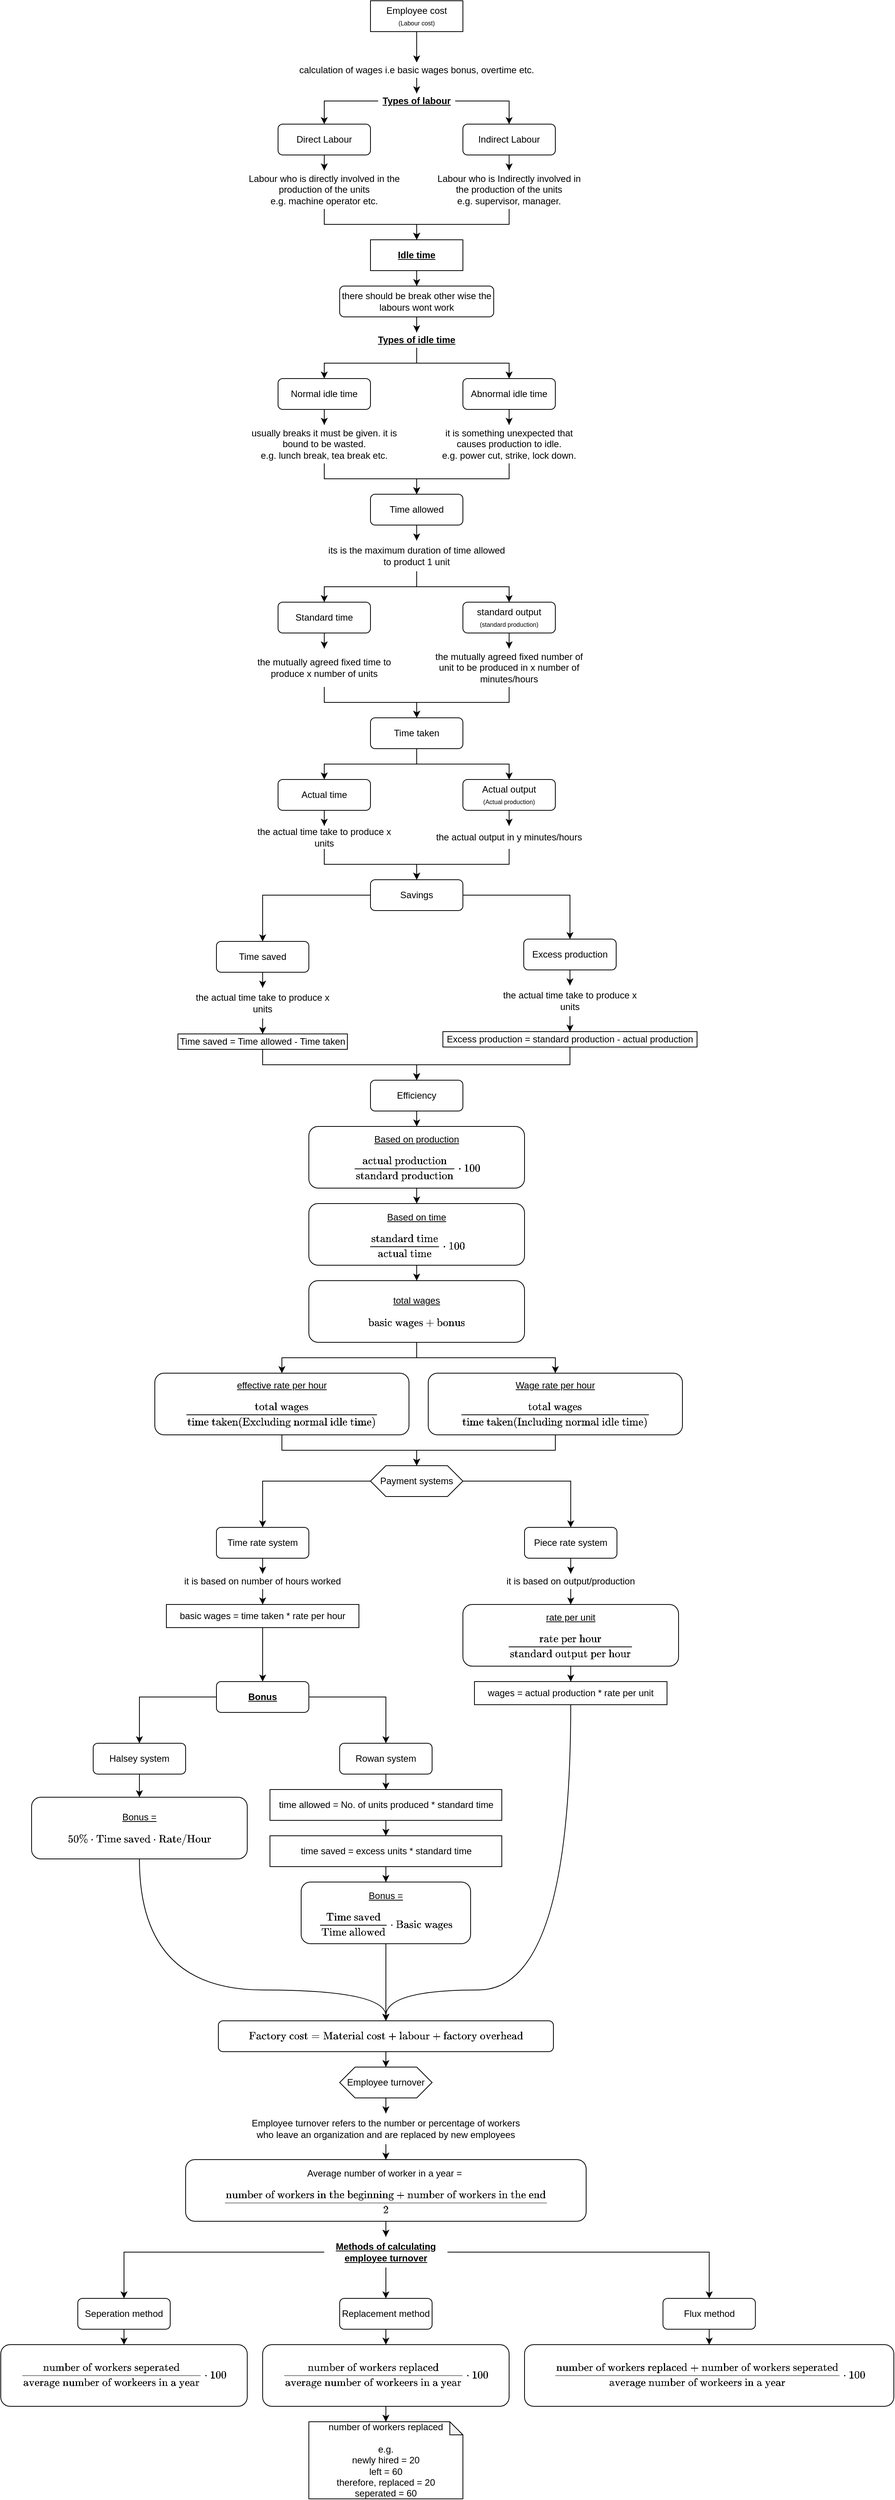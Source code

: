 <mxfile version="15.0.6" type="github">
  <diagram id="CyPvhByOn69fHsdpHqbr" name="Page-1">
    <mxGraphModel dx="1958" dy="627" grid="1" gridSize="10" guides="1" tooltips="1" connect="1" arrows="1" fold="1" page="1" pageScale="1" pageWidth="850" pageHeight="1100" math="1" shadow="0">
      <root>
        <mxCell id="0" />
        <mxCell id="1" parent="0" />
        <mxCell id="h90uzLbG_IrZYUISlAX0-3" style="edgeStyle=orthogonalEdgeStyle;rounded=0;orthogonalLoop=1;jettySize=auto;html=1;" parent="1" source="h90uzLbG_IrZYUISlAX0-1" target="h90uzLbG_IrZYUISlAX0-2" edge="1">
          <mxGeometry relative="1" as="geometry" />
        </mxCell>
        <mxCell id="h90uzLbG_IrZYUISlAX0-1" value="&lt;div&gt;Employee cost&lt;/div&gt;&lt;font style=&quot;font-size: 8px&quot;&gt;(Labour cost)&lt;/font&gt;" style="rounded=0;whiteSpace=wrap;html=1;" parent="1" vertex="1">
          <mxGeometry x="360" width="120" height="40" as="geometry" />
        </mxCell>
        <mxCell id="h90uzLbG_IrZYUISlAX0-8" style="edgeStyle=orthogonalEdgeStyle;rounded=0;orthogonalLoop=1;jettySize=auto;html=1;" parent="1" source="h90uzLbG_IrZYUISlAX0-2" target="h90uzLbG_IrZYUISlAX0-5" edge="1">
          <mxGeometry relative="1" as="geometry" />
        </mxCell>
        <mxCell id="h90uzLbG_IrZYUISlAX0-2" value="calculation of wages i.e basic wages bonus, overtime etc." style="text;html=1;strokeColor=none;fillColor=none;align=center;verticalAlign=middle;whiteSpace=wrap;rounded=0;" parent="1" vertex="1">
          <mxGeometry x="240" y="80" width="360" height="20" as="geometry" />
        </mxCell>
        <mxCell id="h90uzLbG_IrZYUISlAX0-11" style="edgeStyle=orthogonalEdgeStyle;rounded=0;orthogonalLoop=1;jettySize=auto;html=1;" parent="1" source="h90uzLbG_IrZYUISlAX0-5" target="h90uzLbG_IrZYUISlAX0-9" edge="1">
          <mxGeometry relative="1" as="geometry" />
        </mxCell>
        <mxCell id="h90uzLbG_IrZYUISlAX0-12" style="edgeStyle=orthogonalEdgeStyle;rounded=0;orthogonalLoop=1;jettySize=auto;html=1;" parent="1" source="h90uzLbG_IrZYUISlAX0-5" target="h90uzLbG_IrZYUISlAX0-10" edge="1">
          <mxGeometry relative="1" as="geometry" />
        </mxCell>
        <mxCell id="h90uzLbG_IrZYUISlAX0-5" value="&lt;u&gt;&lt;b&gt;Types of labour&lt;/b&gt;&lt;/u&gt;" style="text;html=1;strokeColor=none;fillColor=none;align=center;verticalAlign=middle;whiteSpace=wrap;rounded=0;" parent="1" vertex="1">
          <mxGeometry x="370" y="120" width="100" height="20" as="geometry" />
        </mxCell>
        <mxCell id="h90uzLbG_IrZYUISlAX0-15" style="edgeStyle=orthogonalEdgeStyle;rounded=0;orthogonalLoop=1;jettySize=auto;html=1;" parent="1" source="h90uzLbG_IrZYUISlAX0-9" target="h90uzLbG_IrZYUISlAX0-13" edge="1">
          <mxGeometry relative="1" as="geometry">
            <mxPoint x="300" y="220" as="targetPoint" />
          </mxGeometry>
        </mxCell>
        <mxCell id="h90uzLbG_IrZYUISlAX0-9" value="Direct Labour" style="rounded=1;whiteSpace=wrap;html=1;" parent="1" vertex="1">
          <mxGeometry x="240" y="160" width="120" height="40" as="geometry" />
        </mxCell>
        <mxCell id="h90uzLbG_IrZYUISlAX0-16" style="edgeStyle=orthogonalEdgeStyle;rounded=0;orthogonalLoop=1;jettySize=auto;html=1;" parent="1" source="h90uzLbG_IrZYUISlAX0-10" target="h90uzLbG_IrZYUISlAX0-14" edge="1">
          <mxGeometry relative="1" as="geometry" />
        </mxCell>
        <mxCell id="h90uzLbG_IrZYUISlAX0-10" value="Indirect Labour" style="rounded=1;whiteSpace=wrap;html=1;" parent="1" vertex="1">
          <mxGeometry x="480" y="160" width="120" height="40" as="geometry" />
        </mxCell>
        <mxCell id="h90uzLbG_IrZYUISlAX0-65" style="edgeStyle=orthogonalEdgeStyle;rounded=0;orthogonalLoop=1;jettySize=auto;html=1;" parent="1" source="h90uzLbG_IrZYUISlAX0-13" target="h90uzLbG_IrZYUISlAX0-17" edge="1">
          <mxGeometry relative="1" as="geometry" />
        </mxCell>
        <mxCell id="h90uzLbG_IrZYUISlAX0-13" value="&lt;div&gt;Labour who is directly involved in the production of the units&lt;/div&gt;e.g. machine operator etc." style="text;html=1;strokeColor=none;fillColor=none;align=center;verticalAlign=middle;whiteSpace=wrap;rounded=0;" parent="1" vertex="1">
          <mxGeometry x="200" y="220" width="200" height="50" as="geometry" />
        </mxCell>
        <mxCell id="h90uzLbG_IrZYUISlAX0-64" style="edgeStyle=orthogonalEdgeStyle;rounded=0;orthogonalLoop=1;jettySize=auto;html=1;" parent="1" source="h90uzLbG_IrZYUISlAX0-14" target="h90uzLbG_IrZYUISlAX0-17" edge="1">
          <mxGeometry relative="1" as="geometry" />
        </mxCell>
        <mxCell id="h90uzLbG_IrZYUISlAX0-14" value="Labour who is Indirectly involved in the production of the units&lt;br&gt;e.g. supervisor, manager." style="text;html=1;strokeColor=none;fillColor=none;align=center;verticalAlign=middle;whiteSpace=wrap;rounded=0;" parent="1" vertex="1">
          <mxGeometry x="440" y="220" width="200" height="50" as="geometry" />
        </mxCell>
        <mxCell id="h90uzLbG_IrZYUISlAX0-22" style="edgeStyle=orthogonalEdgeStyle;rounded=0;orthogonalLoop=1;jettySize=auto;html=1;" parent="1" source="h90uzLbG_IrZYUISlAX0-17" target="h90uzLbG_IrZYUISlAX0-21" edge="1">
          <mxGeometry relative="1" as="geometry" />
        </mxCell>
        <mxCell id="h90uzLbG_IrZYUISlAX0-17" value="&lt;u&gt;&lt;b&gt;Idle time&lt;br&gt;&lt;/b&gt;&lt;/u&gt;" style="rounded=0;whiteSpace=wrap;html=1;fontFamily=Helvetica;fontSize=12;fontColor=#000000;align=center;gradientColor=none;" parent="1" vertex="1">
          <mxGeometry x="360" y="310" width="120" height="40" as="geometry" />
        </mxCell>
        <mxCell id="h90uzLbG_IrZYUISlAX0-24" style="edgeStyle=orthogonalEdgeStyle;rounded=0;orthogonalLoop=1;jettySize=auto;html=1;" parent="1" source="h90uzLbG_IrZYUISlAX0-21" target="h90uzLbG_IrZYUISlAX0-23" edge="1">
          <mxGeometry relative="1" as="geometry" />
        </mxCell>
        <mxCell id="h90uzLbG_IrZYUISlAX0-21" value="there should be break other wise the labours wont work" style="rounded=1;whiteSpace=wrap;html=1;" parent="1" vertex="1">
          <mxGeometry x="320" y="370" width="200" height="40" as="geometry" />
        </mxCell>
        <mxCell id="h90uzLbG_IrZYUISlAX0-27" style="edgeStyle=orthogonalEdgeStyle;rounded=0;orthogonalLoop=1;jettySize=auto;html=1;" parent="1" source="h90uzLbG_IrZYUISlAX0-23" target="h90uzLbG_IrZYUISlAX0-25" edge="1">
          <mxGeometry relative="1" as="geometry" />
        </mxCell>
        <mxCell id="h90uzLbG_IrZYUISlAX0-28" style="edgeStyle=orthogonalEdgeStyle;rounded=0;orthogonalLoop=1;jettySize=auto;html=1;" parent="1" source="h90uzLbG_IrZYUISlAX0-23" target="h90uzLbG_IrZYUISlAX0-26" edge="1">
          <mxGeometry relative="1" as="geometry" />
        </mxCell>
        <mxCell id="h90uzLbG_IrZYUISlAX0-23" value="&lt;u&gt;&lt;b&gt;Types of idle time&lt;br&gt;&lt;/b&gt;&lt;/u&gt;" style="text;html=1;strokeColor=none;fillColor=none;align=center;verticalAlign=middle;whiteSpace=wrap;rounded=0;" parent="1" vertex="1">
          <mxGeometry x="360" y="430" width="120" height="20" as="geometry" />
        </mxCell>
        <mxCell id="h90uzLbG_IrZYUISlAX0-30" style="edgeStyle=orthogonalEdgeStyle;rounded=0;orthogonalLoop=1;jettySize=auto;html=1;" parent="1" source="h90uzLbG_IrZYUISlAX0-25" target="h90uzLbG_IrZYUISlAX0-29" edge="1">
          <mxGeometry relative="1" as="geometry" />
        </mxCell>
        <mxCell id="h90uzLbG_IrZYUISlAX0-25" value="Normal idle time" style="rounded=1;whiteSpace=wrap;html=1;" parent="1" vertex="1">
          <mxGeometry x="240" y="490" width="120" height="40" as="geometry" />
        </mxCell>
        <mxCell id="h90uzLbG_IrZYUISlAX0-32" style="edgeStyle=orthogonalEdgeStyle;rounded=0;orthogonalLoop=1;jettySize=auto;html=1;" parent="1" source="h90uzLbG_IrZYUISlAX0-26" target="h90uzLbG_IrZYUISlAX0-31" edge="1">
          <mxGeometry relative="1" as="geometry" />
        </mxCell>
        <mxCell id="h90uzLbG_IrZYUISlAX0-26" value="Abnormal idle time" style="rounded=1;whiteSpace=wrap;html=1;" parent="1" vertex="1">
          <mxGeometry x="480" y="490" width="120" height="40" as="geometry" />
        </mxCell>
        <mxCell id="h90uzLbG_IrZYUISlAX0-35" style="edgeStyle=orthogonalEdgeStyle;rounded=0;orthogonalLoop=1;jettySize=auto;html=1;" parent="1" source="h90uzLbG_IrZYUISlAX0-29" target="h90uzLbG_IrZYUISlAX0-33" edge="1">
          <mxGeometry relative="1" as="geometry" />
        </mxCell>
        <mxCell id="h90uzLbG_IrZYUISlAX0-29" value="&lt;div&gt;usually breaks it must be given. it is bound to be wasted.&lt;/div&gt;&lt;div&gt;e.g. lunch break, tea break etc.&lt;br&gt;&lt;/div&gt;" style="text;html=1;strokeColor=none;fillColor=none;align=center;verticalAlign=middle;whiteSpace=wrap;rounded=0;" parent="1" vertex="1">
          <mxGeometry x="200" y="550" width="200" height="50" as="geometry" />
        </mxCell>
        <mxCell id="h90uzLbG_IrZYUISlAX0-34" style="edgeStyle=orthogonalEdgeStyle;rounded=0;orthogonalLoop=1;jettySize=auto;html=1;" parent="1" source="h90uzLbG_IrZYUISlAX0-31" target="h90uzLbG_IrZYUISlAX0-33" edge="1">
          <mxGeometry relative="1" as="geometry" />
        </mxCell>
        <mxCell id="h90uzLbG_IrZYUISlAX0-31" value="&lt;div&gt;it is something unexpected that causes production to idle.&lt;/div&gt;&lt;div&gt;e.g. power cut, strike, lock down.&lt;br&gt;&lt;/div&gt;" style="text;html=1;strokeColor=none;fillColor=none;align=center;verticalAlign=middle;whiteSpace=wrap;rounded=0;" parent="1" vertex="1">
          <mxGeometry x="440" y="550" width="200" height="50" as="geometry" />
        </mxCell>
        <mxCell id="h90uzLbG_IrZYUISlAX0-40" style="edgeStyle=orthogonalEdgeStyle;rounded=0;orthogonalLoop=1;jettySize=auto;html=1;" parent="1" source="h90uzLbG_IrZYUISlAX0-33" target="h90uzLbG_IrZYUISlAX0-37" edge="1">
          <mxGeometry relative="1" as="geometry" />
        </mxCell>
        <mxCell id="h90uzLbG_IrZYUISlAX0-33" value="Time allowed" style="rounded=1;whiteSpace=wrap;html=1;" parent="1" vertex="1">
          <mxGeometry x="360" y="640" width="120" height="40" as="geometry" />
        </mxCell>
        <mxCell id="h90uzLbG_IrZYUISlAX0-44" style="edgeStyle=orthogonalEdgeStyle;rounded=0;orthogonalLoop=1;jettySize=auto;html=1;" parent="1" source="h90uzLbG_IrZYUISlAX0-37" target="h90uzLbG_IrZYUISlAX0-42" edge="1">
          <mxGeometry relative="1" as="geometry" />
        </mxCell>
        <mxCell id="h90uzLbG_IrZYUISlAX0-45" style="edgeStyle=orthogonalEdgeStyle;rounded=0;orthogonalLoop=1;jettySize=auto;html=1;" parent="1" source="h90uzLbG_IrZYUISlAX0-37" target="h90uzLbG_IrZYUISlAX0-43" edge="1">
          <mxGeometry relative="1" as="geometry" />
        </mxCell>
        <mxCell id="h90uzLbG_IrZYUISlAX0-37" value="its is the maximum duration of time allowed to product 1 unit" style="text;html=1;strokeColor=none;fillColor=none;align=center;verticalAlign=middle;whiteSpace=wrap;rounded=0;" parent="1" vertex="1">
          <mxGeometry x="300" y="700" width="240" height="40" as="geometry" />
        </mxCell>
        <mxCell id="h90uzLbG_IrZYUISlAX0-47" style="edgeStyle=orthogonalEdgeStyle;rounded=0;orthogonalLoop=1;jettySize=auto;html=1;" parent="1" source="h90uzLbG_IrZYUISlAX0-42" target="h90uzLbG_IrZYUISlAX0-46" edge="1">
          <mxGeometry relative="1" as="geometry" />
        </mxCell>
        <mxCell id="h90uzLbG_IrZYUISlAX0-42" value="Standard time" style="rounded=1;whiteSpace=wrap;html=1;" parent="1" vertex="1">
          <mxGeometry x="240" y="780" width="120" height="40" as="geometry" />
        </mxCell>
        <mxCell id="h90uzLbG_IrZYUISlAX0-49" style="edgeStyle=orthogonalEdgeStyle;rounded=0;orthogonalLoop=1;jettySize=auto;html=1;" parent="1" source="h90uzLbG_IrZYUISlAX0-43" target="h90uzLbG_IrZYUISlAX0-48" edge="1">
          <mxGeometry relative="1" as="geometry" />
        </mxCell>
        <mxCell id="h90uzLbG_IrZYUISlAX0-43" value="&lt;div&gt;standard output&lt;/div&gt;&lt;font style=&quot;font-size: 8px&quot;&gt;(standard production)&lt;/font&gt;" style="rounded=1;whiteSpace=wrap;html=1;" parent="1" vertex="1">
          <mxGeometry x="480" y="780" width="120" height="40" as="geometry" />
        </mxCell>
        <mxCell id="h90uzLbG_IrZYUISlAX0-52" style="edgeStyle=orthogonalEdgeStyle;rounded=0;orthogonalLoop=1;jettySize=auto;html=1;" parent="1" source="h90uzLbG_IrZYUISlAX0-46" target="h90uzLbG_IrZYUISlAX0-50" edge="1">
          <mxGeometry relative="1" as="geometry" />
        </mxCell>
        <mxCell id="h90uzLbG_IrZYUISlAX0-46" value="the mutually agreed fixed time to produce x number of units" style="text;html=1;strokeColor=none;fillColor=none;align=center;verticalAlign=middle;whiteSpace=wrap;rounded=0;" parent="1" vertex="1">
          <mxGeometry x="200" y="840" width="200" height="50" as="geometry" />
        </mxCell>
        <mxCell id="h90uzLbG_IrZYUISlAX0-51" style="edgeStyle=orthogonalEdgeStyle;rounded=0;orthogonalLoop=1;jettySize=auto;html=1;" parent="1" source="h90uzLbG_IrZYUISlAX0-48" target="h90uzLbG_IrZYUISlAX0-50" edge="1">
          <mxGeometry relative="1" as="geometry" />
        </mxCell>
        <mxCell id="h90uzLbG_IrZYUISlAX0-48" value="the mutually agreed fixed number of unit to be produced in x number of minutes/hours" style="text;html=1;strokeColor=none;fillColor=none;align=center;verticalAlign=middle;whiteSpace=wrap;rounded=0;" parent="1" vertex="1">
          <mxGeometry x="440" y="840" width="200" height="50" as="geometry" />
        </mxCell>
        <mxCell id="h90uzLbG_IrZYUISlAX0-56" style="edgeStyle=orthogonalEdgeStyle;rounded=0;orthogonalLoop=1;jettySize=auto;html=1;" parent="1" source="h90uzLbG_IrZYUISlAX0-50" target="h90uzLbG_IrZYUISlAX0-53" edge="1">
          <mxGeometry relative="1" as="geometry" />
        </mxCell>
        <mxCell id="h90uzLbG_IrZYUISlAX0-57" style="edgeStyle=orthogonalEdgeStyle;rounded=0;orthogonalLoop=1;jettySize=auto;html=1;" parent="1" source="h90uzLbG_IrZYUISlAX0-50" target="h90uzLbG_IrZYUISlAX0-54" edge="1">
          <mxGeometry relative="1" as="geometry" />
        </mxCell>
        <mxCell id="h90uzLbG_IrZYUISlAX0-50" value="Time taken" style="rounded=1;whiteSpace=wrap;html=1;" parent="1" vertex="1">
          <mxGeometry x="360" y="930" width="120" height="40" as="geometry" />
        </mxCell>
        <mxCell id="h90uzLbG_IrZYUISlAX0-61" style="edgeStyle=orthogonalEdgeStyle;rounded=0;orthogonalLoop=1;jettySize=auto;html=1;" parent="1" source="h90uzLbG_IrZYUISlAX0-53" target="h90uzLbG_IrZYUISlAX0-60" edge="1">
          <mxGeometry relative="1" as="geometry" />
        </mxCell>
        <mxCell id="h90uzLbG_IrZYUISlAX0-53" value="Actual time" style="rounded=1;whiteSpace=wrap;html=1;" parent="1" vertex="1">
          <mxGeometry x="240" y="1010" width="120" height="40" as="geometry" />
        </mxCell>
        <mxCell id="h90uzLbG_IrZYUISlAX0-63" style="edgeStyle=orthogonalEdgeStyle;rounded=0;orthogonalLoop=1;jettySize=auto;html=1;" parent="1" source="h90uzLbG_IrZYUISlAX0-54" target="h90uzLbG_IrZYUISlAX0-62" edge="1">
          <mxGeometry relative="1" as="geometry" />
        </mxCell>
        <mxCell id="h90uzLbG_IrZYUISlAX0-54" value="&lt;div&gt;Actual output&lt;/div&gt;&lt;font style=&quot;font-size: 8px&quot;&gt;(Actual production)&lt;/font&gt;" style="rounded=1;whiteSpace=wrap;html=1;" parent="1" vertex="1">
          <mxGeometry x="480" y="1010" width="120" height="40" as="geometry" />
        </mxCell>
        <mxCell id="h90uzLbG_IrZYUISlAX0-68" style="edgeStyle=orthogonalEdgeStyle;rounded=0;orthogonalLoop=1;jettySize=auto;html=1;" parent="1" source="h90uzLbG_IrZYUISlAX0-60" target="h90uzLbG_IrZYUISlAX0-66" edge="1">
          <mxGeometry relative="1" as="geometry" />
        </mxCell>
        <mxCell id="h90uzLbG_IrZYUISlAX0-60" value="the actual time take to produce x units" style="text;html=1;strokeColor=none;fillColor=none;align=center;verticalAlign=middle;whiteSpace=wrap;rounded=0;" parent="1" vertex="1">
          <mxGeometry x="200" y="1070" width="200" height="30" as="geometry" />
        </mxCell>
        <mxCell id="h90uzLbG_IrZYUISlAX0-67" style="edgeStyle=orthogonalEdgeStyle;rounded=0;orthogonalLoop=1;jettySize=auto;html=1;" parent="1" source="h90uzLbG_IrZYUISlAX0-62" target="h90uzLbG_IrZYUISlAX0-66" edge="1">
          <mxGeometry relative="1" as="geometry" />
        </mxCell>
        <mxCell id="h90uzLbG_IrZYUISlAX0-62" value="the actual output in y minutes/hours" style="text;html=1;strokeColor=none;fillColor=none;align=center;verticalAlign=middle;whiteSpace=wrap;rounded=0;" parent="1" vertex="1">
          <mxGeometry x="440" y="1070" width="200" height="30" as="geometry" />
        </mxCell>
        <mxCell id="h90uzLbG_IrZYUISlAX0-71" style="edgeStyle=orthogonalEdgeStyle;rounded=0;orthogonalLoop=1;jettySize=auto;html=1;" parent="1" source="h90uzLbG_IrZYUISlAX0-66" target="h90uzLbG_IrZYUISlAX0-69" edge="1">
          <mxGeometry relative="1" as="geometry" />
        </mxCell>
        <mxCell id="h90uzLbG_IrZYUISlAX0-72" style="edgeStyle=orthogonalEdgeStyle;rounded=0;orthogonalLoop=1;jettySize=auto;html=1;" parent="1" source="h90uzLbG_IrZYUISlAX0-66" target="h90uzLbG_IrZYUISlAX0-70" edge="1">
          <mxGeometry relative="1" as="geometry" />
        </mxCell>
        <mxCell id="h90uzLbG_IrZYUISlAX0-66" value="Savings" style="rounded=1;whiteSpace=wrap;html=1;" parent="1" vertex="1">
          <mxGeometry x="360" y="1140" width="120" height="40" as="geometry" />
        </mxCell>
        <mxCell id="h90uzLbG_IrZYUISlAX0-74" style="edgeStyle=orthogonalEdgeStyle;rounded=0;orthogonalLoop=1;jettySize=auto;html=1;" parent="1" source="h90uzLbG_IrZYUISlAX0-69" target="h90uzLbG_IrZYUISlAX0-73" edge="1">
          <mxGeometry relative="1" as="geometry" />
        </mxCell>
        <mxCell id="h90uzLbG_IrZYUISlAX0-69" value="Time saved" style="rounded=1;whiteSpace=wrap;html=1;" parent="1" vertex="1">
          <mxGeometry x="160" y="1220" width="120" height="40" as="geometry" />
        </mxCell>
        <mxCell id="h90uzLbG_IrZYUISlAX0-76" style="edgeStyle=orthogonalEdgeStyle;rounded=0;orthogonalLoop=1;jettySize=auto;html=1;" parent="1" source="h90uzLbG_IrZYUISlAX0-70" target="h90uzLbG_IrZYUISlAX0-75" edge="1">
          <mxGeometry relative="1" as="geometry" />
        </mxCell>
        <mxCell id="h90uzLbG_IrZYUISlAX0-70" value="Excess production" style="rounded=1;whiteSpace=wrap;html=1;" parent="1" vertex="1">
          <mxGeometry x="559" y="1217" width="120" height="40" as="geometry" />
        </mxCell>
        <mxCell id="h90uzLbG_IrZYUISlAX0-82" style="edgeStyle=orthogonalEdgeStyle;rounded=0;orthogonalLoop=1;jettySize=auto;html=1;entryX=0.5;entryY=0;entryDx=0;entryDy=0;" parent="1" source="h90uzLbG_IrZYUISlAX0-73" target="h90uzLbG_IrZYUISlAX0-80" edge="1">
          <mxGeometry relative="1" as="geometry" />
        </mxCell>
        <mxCell id="h90uzLbG_IrZYUISlAX0-73" value="the actual time take to produce x units" style="text;html=1;strokeColor=none;fillColor=none;align=center;verticalAlign=middle;whiteSpace=wrap;rounded=0;" parent="1" vertex="1">
          <mxGeometry x="120" y="1280" width="200" height="40" as="geometry" />
        </mxCell>
        <mxCell id="h90uzLbG_IrZYUISlAX0-84" style="edgeStyle=orthogonalEdgeStyle;rounded=0;orthogonalLoop=1;jettySize=auto;html=1;" parent="1" source="h90uzLbG_IrZYUISlAX0-75" target="h90uzLbG_IrZYUISlAX0-83" edge="1">
          <mxGeometry relative="1" as="geometry" />
        </mxCell>
        <mxCell id="h90uzLbG_IrZYUISlAX0-75" value="the actual time take to produce x units" style="text;html=1;strokeColor=none;fillColor=none;align=center;verticalAlign=middle;whiteSpace=wrap;rounded=0;" parent="1" vertex="1">
          <mxGeometry x="519" y="1277" width="200" height="40" as="geometry" />
        </mxCell>
        <mxCell id="h90uzLbG_IrZYUISlAX0-87" style="edgeStyle=orthogonalEdgeStyle;rounded=0;orthogonalLoop=1;jettySize=auto;html=1;" parent="1" source="h90uzLbG_IrZYUISlAX0-80" target="h90uzLbG_IrZYUISlAX0-85" edge="1">
          <mxGeometry relative="1" as="geometry">
            <Array as="points">
              <mxPoint x="220" y="1380" />
              <mxPoint x="420" y="1380" />
            </Array>
          </mxGeometry>
        </mxCell>
        <mxCell id="h90uzLbG_IrZYUISlAX0-80" value="Time saved = Time allowed - Time taken" style="rounded=0;whiteSpace=wrap;html=1;" parent="1" vertex="1">
          <mxGeometry x="110" y="1340" width="220" height="20" as="geometry" />
        </mxCell>
        <mxCell id="h90uzLbG_IrZYUISlAX0-86" style="edgeStyle=orthogonalEdgeStyle;rounded=0;orthogonalLoop=1;jettySize=auto;html=1;" parent="1" source="h90uzLbG_IrZYUISlAX0-83" target="h90uzLbG_IrZYUISlAX0-85" edge="1">
          <mxGeometry relative="1" as="geometry">
            <Array as="points">
              <mxPoint x="619" y="1380" />
              <mxPoint x="420" y="1380" />
            </Array>
          </mxGeometry>
        </mxCell>
        <mxCell id="h90uzLbG_IrZYUISlAX0-83" value="Excess production = standard production - actual production" style="rounded=0;whiteSpace=wrap;html=1;" parent="1" vertex="1">
          <mxGeometry x="454" y="1337" width="330" height="20" as="geometry" />
        </mxCell>
        <mxCell id="h90uzLbG_IrZYUISlAX0-90" style="edgeStyle=orthogonalEdgeStyle;rounded=0;orthogonalLoop=1;jettySize=auto;html=1;" parent="1" source="h90uzLbG_IrZYUISlAX0-85" target="h90uzLbG_IrZYUISlAX0-88" edge="1">
          <mxGeometry relative="1" as="geometry" />
        </mxCell>
        <mxCell id="h90uzLbG_IrZYUISlAX0-85" value="Efficiency" style="rounded=1;whiteSpace=wrap;html=1;" parent="1" vertex="1">
          <mxGeometry x="360" y="1400" width="120" height="40" as="geometry" />
        </mxCell>
        <mxCell id="h90uzLbG_IrZYUISlAX0-91" style="edgeStyle=orthogonalEdgeStyle;rounded=0;orthogonalLoop=1;jettySize=auto;html=1;" parent="1" source="h90uzLbG_IrZYUISlAX0-88" target="h90uzLbG_IrZYUISlAX0-89" edge="1">
          <mxGeometry relative="1" as="geometry" />
        </mxCell>
        <mxCell id="h90uzLbG_IrZYUISlAX0-88" value="&lt;div&gt;&lt;u&gt;Based on production&lt;/u&gt;&lt;/div&gt;&lt;div&gt;&lt;u&gt;&lt;br&gt;&lt;/u&gt;&lt;/div&gt;&lt;div&gt;`\text{actual production}/\text{standard production}*100`&lt;br&gt;&lt;/div&gt;" style="rounded=1;whiteSpace=wrap;html=1;" parent="1" vertex="1">
          <mxGeometry x="280" y="1460" width="280" height="80" as="geometry" />
        </mxCell>
        <mxCell id="h90uzLbG_IrZYUISlAX0-97" style="edgeStyle=orthogonalEdgeStyle;rounded=0;orthogonalLoop=1;jettySize=auto;html=1;" parent="1" source="h90uzLbG_IrZYUISlAX0-89" target="h90uzLbG_IrZYUISlAX0-92" edge="1">
          <mxGeometry relative="1" as="geometry" />
        </mxCell>
        <mxCell id="h90uzLbG_IrZYUISlAX0-89" value="&lt;div&gt;&lt;u&gt;Based on time&lt;br&gt;&lt;/u&gt;&lt;/div&gt;&lt;div&gt;&lt;u&gt;&lt;br&gt;&lt;/u&gt;&lt;/div&gt;&lt;div&gt;`\text{standard time}/\text{actual time}*100`&lt;br&gt;&lt;/div&gt;" style="rounded=1;whiteSpace=wrap;html=1;" parent="1" vertex="1">
          <mxGeometry x="280" y="1560" width="280" height="80" as="geometry" />
        </mxCell>
        <mxCell id="h90uzLbG_IrZYUISlAX0-94" style="edgeStyle=orthogonalEdgeStyle;rounded=0;orthogonalLoop=1;jettySize=auto;html=1;" parent="1" source="h90uzLbG_IrZYUISlAX0-92" target="h90uzLbG_IrZYUISlAX0-93" edge="1">
          <mxGeometry relative="1" as="geometry" />
        </mxCell>
        <mxCell id="z-59XEyfP9iaRcQ-5U2--3" style="edgeStyle=orthogonalEdgeStyle;rounded=0;orthogonalLoop=1;jettySize=auto;html=1;" edge="1" parent="1" source="h90uzLbG_IrZYUISlAX0-92" target="z-59XEyfP9iaRcQ-5U2--1">
          <mxGeometry relative="1" as="geometry" />
        </mxCell>
        <mxCell id="h90uzLbG_IrZYUISlAX0-92" value="&lt;div&gt;&lt;u&gt;total wages&lt;br&gt;&lt;/u&gt;&lt;/div&gt;&lt;div&gt;&lt;u&gt;&lt;br&gt;&lt;/u&gt;&lt;/div&gt;&lt;div&gt;`\text{basic wages}+\text{bonus}`&lt;br&gt;&lt;/div&gt;" style="rounded=1;whiteSpace=wrap;html=1;" parent="1" vertex="1">
          <mxGeometry x="280" y="1660" width="280" height="80" as="geometry" />
        </mxCell>
        <mxCell id="h90uzLbG_IrZYUISlAX0-96" style="edgeStyle=orthogonalEdgeStyle;rounded=0;orthogonalLoop=1;jettySize=auto;html=1;" parent="1" source="h90uzLbG_IrZYUISlAX0-93" target="h90uzLbG_IrZYUISlAX0-95" edge="1">
          <mxGeometry relative="1" as="geometry" />
        </mxCell>
        <mxCell id="h90uzLbG_IrZYUISlAX0-93" value="&lt;div&gt;&lt;u&gt;effective rate per hour&lt;br&gt;&lt;/u&gt;&lt;/div&gt;&lt;div&gt;&lt;u&gt;&lt;br&gt;&lt;/u&gt;&lt;/div&gt;&lt;div&gt;`\text{total wages}/\text{time taken(Excluding normal idle time)}`&lt;br&gt;&lt;/div&gt;" style="rounded=1;whiteSpace=wrap;html=1;" parent="1" vertex="1">
          <mxGeometry x="80" y="1780" width="330" height="80" as="geometry" />
        </mxCell>
        <mxCell id="h90uzLbG_IrZYUISlAX0-100" style="edgeStyle=orthogonalEdgeStyle;rounded=0;orthogonalLoop=1;jettySize=auto;html=1;" parent="1" source="h90uzLbG_IrZYUISlAX0-95" target="h90uzLbG_IrZYUISlAX0-98" edge="1">
          <mxGeometry relative="1" as="geometry" />
        </mxCell>
        <mxCell id="h90uzLbG_IrZYUISlAX0-101" style="edgeStyle=orthogonalEdgeStyle;rounded=0;orthogonalLoop=1;jettySize=auto;html=1;" parent="1" source="h90uzLbG_IrZYUISlAX0-95" target="h90uzLbG_IrZYUISlAX0-99" edge="1">
          <mxGeometry relative="1" as="geometry" />
        </mxCell>
        <mxCell id="h90uzLbG_IrZYUISlAX0-95" value="Payment systems" style="shape=hexagon;perimeter=hexagonPerimeter2;whiteSpace=wrap;html=1;fixedSize=1;" parent="1" vertex="1">
          <mxGeometry x="360" y="1900" width="120" height="40" as="geometry" />
        </mxCell>
        <mxCell id="h90uzLbG_IrZYUISlAX0-103" style="edgeStyle=orthogonalEdgeStyle;rounded=0;orthogonalLoop=1;jettySize=auto;html=1;" parent="1" source="h90uzLbG_IrZYUISlAX0-98" target="h90uzLbG_IrZYUISlAX0-102" edge="1">
          <mxGeometry relative="1" as="geometry" />
        </mxCell>
        <mxCell id="h90uzLbG_IrZYUISlAX0-98" value="Time rate system" style="rounded=1;whiteSpace=wrap;html=1;" parent="1" vertex="1">
          <mxGeometry x="160" y="1980" width="120" height="40" as="geometry" />
        </mxCell>
        <mxCell id="h90uzLbG_IrZYUISlAX0-105" style="edgeStyle=orthogonalEdgeStyle;rounded=0;orthogonalLoop=1;jettySize=auto;html=1;" parent="1" source="h90uzLbG_IrZYUISlAX0-99" target="h90uzLbG_IrZYUISlAX0-104" edge="1">
          <mxGeometry relative="1" as="geometry" />
        </mxCell>
        <mxCell id="h90uzLbG_IrZYUISlAX0-99" value="Piece rate system" style="rounded=1;whiteSpace=wrap;html=1;" parent="1" vertex="1">
          <mxGeometry x="560" y="1980" width="120" height="40" as="geometry" />
        </mxCell>
        <mxCell id="h90uzLbG_IrZYUISlAX0-107" style="edgeStyle=orthogonalEdgeStyle;rounded=0;orthogonalLoop=1;jettySize=auto;html=1;" parent="1" source="h90uzLbG_IrZYUISlAX0-102" target="h90uzLbG_IrZYUISlAX0-106" edge="1">
          <mxGeometry relative="1" as="geometry" />
        </mxCell>
        <mxCell id="h90uzLbG_IrZYUISlAX0-102" value="it is based on number of hours worked" style="text;html=1;strokeColor=none;fillColor=none;align=center;verticalAlign=middle;whiteSpace=wrap;rounded=0;" parent="1" vertex="1">
          <mxGeometry x="80" y="2040" width="280" height="20" as="geometry" />
        </mxCell>
        <mxCell id="h90uzLbG_IrZYUISlAX0-111" style="edgeStyle=orthogonalEdgeStyle;rounded=0;orthogonalLoop=1;jettySize=auto;html=1;" parent="1" source="h90uzLbG_IrZYUISlAX0-104" target="h90uzLbG_IrZYUISlAX0-110" edge="1">
          <mxGeometry relative="1" as="geometry" />
        </mxCell>
        <mxCell id="h90uzLbG_IrZYUISlAX0-104" value="it is based on output/production" style="text;html=1;strokeColor=none;fillColor=none;align=center;verticalAlign=middle;whiteSpace=wrap;rounded=0;" parent="1" vertex="1">
          <mxGeometry x="480" y="2040" width="280" height="20" as="geometry" />
        </mxCell>
        <mxCell id="h90uzLbG_IrZYUISlAX0-115" style="edgeStyle=orthogonalEdgeStyle;rounded=0;orthogonalLoop=1;jettySize=auto;html=1;entryX=0.5;entryY=0;entryDx=0;entryDy=0;" parent="1" source="h90uzLbG_IrZYUISlAX0-106" target="h90uzLbG_IrZYUISlAX0-114" edge="1">
          <mxGeometry relative="1" as="geometry" />
        </mxCell>
        <mxCell id="h90uzLbG_IrZYUISlAX0-106" value="basic wages = time taken * rate per hour" style="rounded=0;whiteSpace=wrap;html=1;" parent="1" vertex="1">
          <mxGeometry x="95" y="2080" width="250" height="30" as="geometry" />
        </mxCell>
        <mxCell id="h90uzLbG_IrZYUISlAX0-147" style="edgeStyle=orthogonalEdgeStyle;curved=1;rounded=0;orthogonalLoop=1;jettySize=auto;html=1;" parent="1" source="h90uzLbG_IrZYUISlAX0-108" target="h90uzLbG_IrZYUISlAX0-130" edge="1">
          <mxGeometry relative="1" as="geometry">
            <Array as="points">
              <mxPoint x="620" y="2580" />
              <mxPoint x="380" y="2580" />
            </Array>
          </mxGeometry>
        </mxCell>
        <mxCell id="h90uzLbG_IrZYUISlAX0-108" value="wages = actual production * rate per unit" style="rounded=0;whiteSpace=wrap;html=1;" parent="1" vertex="1">
          <mxGeometry x="495" y="2180" width="250" height="30" as="geometry" />
        </mxCell>
        <mxCell id="h90uzLbG_IrZYUISlAX0-113" style="edgeStyle=orthogonalEdgeStyle;rounded=0;orthogonalLoop=1;jettySize=auto;html=1;entryX=0.5;entryY=0;entryDx=0;entryDy=0;" parent="1" source="h90uzLbG_IrZYUISlAX0-110" target="h90uzLbG_IrZYUISlAX0-108" edge="1">
          <mxGeometry relative="1" as="geometry" />
        </mxCell>
        <mxCell id="h90uzLbG_IrZYUISlAX0-110" value="&lt;div&gt;&lt;u&gt;rate per unit&lt;br&gt;&lt;/u&gt;&lt;/div&gt;&lt;div&gt;&lt;u&gt;&lt;br&gt;&lt;/u&gt;&lt;/div&gt;&lt;div&gt;`\text{rate per hour}/\text{standard output per hour}`&lt;br&gt;&lt;/div&gt;" style="rounded=1;whiteSpace=wrap;html=1;" parent="1" vertex="1">
          <mxGeometry x="480" y="2080" width="280" height="80" as="geometry" />
        </mxCell>
        <mxCell id="h90uzLbG_IrZYUISlAX0-118" style="edgeStyle=orthogonalEdgeStyle;rounded=0;orthogonalLoop=1;jettySize=auto;html=1;" parent="1" source="h90uzLbG_IrZYUISlAX0-114" target="h90uzLbG_IrZYUISlAX0-117" edge="1">
          <mxGeometry relative="1" as="geometry" />
        </mxCell>
        <mxCell id="h90uzLbG_IrZYUISlAX0-119" style="edgeStyle=orthogonalEdgeStyle;rounded=0;orthogonalLoop=1;jettySize=auto;html=1;" parent="1" source="h90uzLbG_IrZYUISlAX0-114" target="h90uzLbG_IrZYUISlAX0-116" edge="1">
          <mxGeometry relative="1" as="geometry" />
        </mxCell>
        <mxCell id="h90uzLbG_IrZYUISlAX0-114" value="&lt;u&gt;&lt;b&gt;Bonus&lt;/b&gt;&lt;/u&gt;" style="rounded=1;whiteSpace=wrap;html=1;" parent="1" vertex="1">
          <mxGeometry x="160" y="2180" width="120" height="40" as="geometry" />
        </mxCell>
        <mxCell id="h90uzLbG_IrZYUISlAX0-123" style="edgeStyle=orthogonalEdgeStyle;rounded=0;orthogonalLoop=1;jettySize=auto;html=1;" parent="1" source="h90uzLbG_IrZYUISlAX0-116" target="h90uzLbG_IrZYUISlAX0-122" edge="1">
          <mxGeometry relative="1" as="geometry" />
        </mxCell>
        <mxCell id="h90uzLbG_IrZYUISlAX0-116" value="Halsey system" style="rounded=1;whiteSpace=wrap;html=1;" parent="1" vertex="1">
          <mxGeometry y="2260" width="120" height="40" as="geometry" />
        </mxCell>
        <mxCell id="h90uzLbG_IrZYUISlAX0-126" style="edgeStyle=orthogonalEdgeStyle;rounded=0;orthogonalLoop=1;jettySize=auto;html=1;" parent="1" source="h90uzLbG_IrZYUISlAX0-117" target="h90uzLbG_IrZYUISlAX0-125" edge="1">
          <mxGeometry relative="1" as="geometry" />
        </mxCell>
        <mxCell id="h90uzLbG_IrZYUISlAX0-117" value="Rowan system" style="rounded=1;whiteSpace=wrap;html=1;" parent="1" vertex="1">
          <mxGeometry x="320" y="2260" width="120" height="40" as="geometry" />
        </mxCell>
        <mxCell id="h90uzLbG_IrZYUISlAX0-148" style="edgeStyle=orthogonalEdgeStyle;curved=1;rounded=0;orthogonalLoop=1;jettySize=auto;html=1;entryX=0.5;entryY=0;entryDx=0;entryDy=0;" parent="1" source="h90uzLbG_IrZYUISlAX0-122" target="h90uzLbG_IrZYUISlAX0-130" edge="1">
          <mxGeometry relative="1" as="geometry">
            <Array as="points">
              <mxPoint x="60" y="2580" />
              <mxPoint x="380" y="2580" />
            </Array>
          </mxGeometry>
        </mxCell>
        <mxCell id="h90uzLbG_IrZYUISlAX0-122" value="&lt;div&gt;&lt;u&gt;Bonus =&lt;br&gt;&lt;/u&gt;&lt;/div&gt;&lt;div&gt;&lt;u&gt;&lt;br&gt;&lt;/u&gt;&lt;/div&gt;&lt;div&gt;`50%*\text{Time saved}*\text{Rate/Hour}`&lt;br&gt;&lt;/div&gt;" style="rounded=1;whiteSpace=wrap;html=1;" parent="1" vertex="1">
          <mxGeometry x="-80" y="2330" width="280" height="80" as="geometry" />
        </mxCell>
        <mxCell id="h90uzLbG_IrZYUISlAX0-142" style="edgeStyle=orthogonalEdgeStyle;curved=1;rounded=0;orthogonalLoop=1;jettySize=auto;html=1;" parent="1" source="h90uzLbG_IrZYUISlAX0-124" target="h90uzLbG_IrZYUISlAX0-130" edge="1">
          <mxGeometry relative="1" as="geometry" />
        </mxCell>
        <mxCell id="h90uzLbG_IrZYUISlAX0-124" value="&lt;div&gt;&lt;u&gt;Bonus =&lt;br&gt;&lt;/u&gt;&lt;/div&gt;&lt;div&gt;&lt;u&gt;&lt;br&gt;&lt;/u&gt;&lt;/div&gt;&lt;div&gt;`\text{Time saved}/\text{Time allowed}*\text{Basic wages}`&lt;br&gt;&lt;/div&gt;" style="rounded=1;whiteSpace=wrap;html=1;" parent="1" vertex="1">
          <mxGeometry x="270" y="2440" width="220" height="80" as="geometry" />
        </mxCell>
        <mxCell id="h90uzLbG_IrZYUISlAX0-128" style="edgeStyle=orthogonalEdgeStyle;rounded=0;orthogonalLoop=1;jettySize=auto;html=1;" parent="1" source="h90uzLbG_IrZYUISlAX0-125" target="h90uzLbG_IrZYUISlAX0-127" edge="1">
          <mxGeometry relative="1" as="geometry" />
        </mxCell>
        <mxCell id="h90uzLbG_IrZYUISlAX0-125" value="time allowed = No. of units produced * standard time" style="rounded=0;whiteSpace=wrap;html=1;" parent="1" vertex="1">
          <mxGeometry x="229.5" y="2320" width="301" height="40" as="geometry" />
        </mxCell>
        <mxCell id="h90uzLbG_IrZYUISlAX0-129" style="edgeStyle=orthogonalEdgeStyle;rounded=0;orthogonalLoop=1;jettySize=auto;html=1;" parent="1" source="h90uzLbG_IrZYUISlAX0-127" target="h90uzLbG_IrZYUISlAX0-124" edge="1">
          <mxGeometry relative="1" as="geometry" />
        </mxCell>
        <mxCell id="h90uzLbG_IrZYUISlAX0-127" value="time saved = excess units * standard time" style="rounded=0;whiteSpace=wrap;html=1;" parent="1" vertex="1">
          <mxGeometry x="229.5" y="2380" width="301" height="40" as="geometry" />
        </mxCell>
        <mxCell id="4Gh-3FB3gp2eRBAiM5g2-4" style="edgeStyle=orthogonalEdgeStyle;rounded=0;orthogonalLoop=1;jettySize=auto;html=1;" parent="1" source="h90uzLbG_IrZYUISlAX0-130" target="4Gh-3FB3gp2eRBAiM5g2-1" edge="1">
          <mxGeometry relative="1" as="geometry" />
        </mxCell>
        <mxCell id="h90uzLbG_IrZYUISlAX0-130" value="`\text{Factory cost} =\text{Material cost} + \text{labour} + \text{factory overhead}`" style="rounded=1;whiteSpace=wrap;html=1;" parent="1" vertex="1">
          <mxGeometry x="162.5" y="2620" width="435" height="40" as="geometry" />
        </mxCell>
        <mxCell id="4Gh-3FB3gp2eRBAiM5g2-3" style="edgeStyle=orthogonalEdgeStyle;rounded=0;orthogonalLoop=1;jettySize=auto;html=1;" parent="1" source="4Gh-3FB3gp2eRBAiM5g2-1" target="4Gh-3FB3gp2eRBAiM5g2-2" edge="1">
          <mxGeometry relative="1" as="geometry" />
        </mxCell>
        <mxCell id="4Gh-3FB3gp2eRBAiM5g2-1" value="Employee turnover" style="shape=hexagon;perimeter=hexagonPerimeter2;whiteSpace=wrap;html=1;fixedSize=1;fontFamily=Helvetica;fontSize=12;fontColor=#000000;align=center;strokeColor=#000000;fillColor=#ffffff;" parent="1" vertex="1">
          <mxGeometry x="320" y="2680" width="120" height="40" as="geometry" />
        </mxCell>
        <mxCell id="4Gh-3FB3gp2eRBAiM5g2-6" style="edgeStyle=orthogonalEdgeStyle;rounded=0;orthogonalLoop=1;jettySize=auto;html=1;" parent="1" source="4Gh-3FB3gp2eRBAiM5g2-2" target="4Gh-3FB3gp2eRBAiM5g2-5" edge="1">
          <mxGeometry relative="1" as="geometry" />
        </mxCell>
        <mxCell id="4Gh-3FB3gp2eRBAiM5g2-2" value="Employee turnover refers to the number or percentage of workers who leave an organization and are replaced by new employees" style="text;html=1;strokeColor=none;fillColor=none;align=center;verticalAlign=middle;whiteSpace=wrap;rounded=0;" parent="1" vertex="1">
          <mxGeometry x="200" y="2740" width="360" height="40" as="geometry" />
        </mxCell>
        <mxCell id="4Gh-3FB3gp2eRBAiM5g2-8" style="edgeStyle=orthogonalEdgeStyle;rounded=0;orthogonalLoop=1;jettySize=auto;html=1;" parent="1" source="4Gh-3FB3gp2eRBAiM5g2-5" target="4Gh-3FB3gp2eRBAiM5g2-7" edge="1">
          <mxGeometry relative="1" as="geometry" />
        </mxCell>
        <mxCell id="4Gh-3FB3gp2eRBAiM5g2-5" value="Average number of worker in a year =&amp;nbsp;&lt;br&gt;&lt;br&gt;`(\text{number of workers in the beginning}+\text{number of workers in the end})/2`" style="rounded=1;whiteSpace=wrap;html=1;" parent="1" vertex="1">
          <mxGeometry x="120" y="2800" width="520" height="80" as="geometry" />
        </mxCell>
        <mxCell id="4Gh-3FB3gp2eRBAiM5g2-12" style="edgeStyle=orthogonalEdgeStyle;rounded=0;orthogonalLoop=1;jettySize=auto;html=1;" parent="1" source="4Gh-3FB3gp2eRBAiM5g2-7" target="4Gh-3FB3gp2eRBAiM5g2-9" edge="1">
          <mxGeometry relative="1" as="geometry" />
        </mxCell>
        <mxCell id="4Gh-3FB3gp2eRBAiM5g2-13" style="edgeStyle=orthogonalEdgeStyle;rounded=0;orthogonalLoop=1;jettySize=auto;html=1;" parent="1" source="4Gh-3FB3gp2eRBAiM5g2-7" target="4Gh-3FB3gp2eRBAiM5g2-10" edge="1">
          <mxGeometry relative="1" as="geometry" />
        </mxCell>
        <mxCell id="4Gh-3FB3gp2eRBAiM5g2-14" style="edgeStyle=orthogonalEdgeStyle;rounded=0;orthogonalLoop=1;jettySize=auto;html=1;" parent="1" source="4Gh-3FB3gp2eRBAiM5g2-7" target="4Gh-3FB3gp2eRBAiM5g2-11" edge="1">
          <mxGeometry relative="1" as="geometry" />
        </mxCell>
        <mxCell id="4Gh-3FB3gp2eRBAiM5g2-7" value="&lt;b&gt;&lt;u&gt;Methods of calculating employee turnover&lt;/u&gt;&lt;/b&gt;" style="text;html=1;strokeColor=none;fillColor=none;align=center;verticalAlign=middle;whiteSpace=wrap;rounded=0;" parent="1" vertex="1">
          <mxGeometry x="300" y="2900" width="160" height="40" as="geometry" />
        </mxCell>
        <mxCell id="4Gh-3FB3gp2eRBAiM5g2-16" style="edgeStyle=orthogonalEdgeStyle;rounded=0;orthogonalLoop=1;jettySize=auto;html=1;" parent="1" source="4Gh-3FB3gp2eRBAiM5g2-9" target="4Gh-3FB3gp2eRBAiM5g2-15" edge="1">
          <mxGeometry relative="1" as="geometry" />
        </mxCell>
        <mxCell id="4Gh-3FB3gp2eRBAiM5g2-9" value="Seperation method" style="rounded=1;whiteSpace=wrap;html=1;" parent="1" vertex="1">
          <mxGeometry x="-20" y="2980" width="120" height="40" as="geometry" />
        </mxCell>
        <mxCell id="4Gh-3FB3gp2eRBAiM5g2-18" style="edgeStyle=orthogonalEdgeStyle;rounded=0;orthogonalLoop=1;jettySize=auto;html=1;" parent="1" source="4Gh-3FB3gp2eRBAiM5g2-10" target="4Gh-3FB3gp2eRBAiM5g2-17" edge="1">
          <mxGeometry relative="1" as="geometry" />
        </mxCell>
        <mxCell id="4Gh-3FB3gp2eRBAiM5g2-10" value="Replacement method" style="rounded=1;whiteSpace=wrap;html=1;" parent="1" vertex="1">
          <mxGeometry x="320" y="2980" width="120" height="40" as="geometry" />
        </mxCell>
        <mxCell id="4Gh-3FB3gp2eRBAiM5g2-20" style="edgeStyle=orthogonalEdgeStyle;rounded=0;orthogonalLoop=1;jettySize=auto;html=1;entryX=0.5;entryY=0;entryDx=0;entryDy=0;" parent="1" source="4Gh-3FB3gp2eRBAiM5g2-11" target="4Gh-3FB3gp2eRBAiM5g2-19" edge="1">
          <mxGeometry relative="1" as="geometry" />
        </mxCell>
        <mxCell id="4Gh-3FB3gp2eRBAiM5g2-11" value="Flux method" style="rounded=1;whiteSpace=wrap;html=1;" parent="1" vertex="1">
          <mxGeometry x="739.75" y="2980" width="120" height="40" as="geometry" />
        </mxCell>
        <mxCell id="4Gh-3FB3gp2eRBAiM5g2-15" value="`\text{number of workers seperated}/\text{average number of workeers in a year}*100`" style="rounded=1;whiteSpace=wrap;html=1;" parent="1" vertex="1">
          <mxGeometry x="-120" y="3040" width="320" height="80" as="geometry" />
        </mxCell>
        <mxCell id="4Gh-3FB3gp2eRBAiM5g2-22" style="edgeStyle=orthogonalEdgeStyle;rounded=0;orthogonalLoop=1;jettySize=auto;html=1;" parent="1" source="4Gh-3FB3gp2eRBAiM5g2-17" target="4Gh-3FB3gp2eRBAiM5g2-21" edge="1">
          <mxGeometry relative="1" as="geometry" />
        </mxCell>
        <mxCell id="4Gh-3FB3gp2eRBAiM5g2-17" value="`\text{number of workers replaced}/\text{average number of workeers in a year}*100`" style="rounded=1;whiteSpace=wrap;html=1;" parent="1" vertex="1">
          <mxGeometry x="220" y="3040" width="320" height="80" as="geometry" />
        </mxCell>
        <mxCell id="4Gh-3FB3gp2eRBAiM5g2-19" value="`\text{number of workers replaced + number of workers seperated}/\text{average number of workeers in a year}*100`" style="rounded=1;whiteSpace=wrap;html=1;" parent="1" vertex="1">
          <mxGeometry x="560" y="3040" width="479.5" height="80" as="geometry" />
        </mxCell>
        <mxCell id="4Gh-3FB3gp2eRBAiM5g2-21" value="number of workers replaced&lt;br&gt;&lt;br&gt;e.g.&lt;br&gt;newly hired = 20&lt;br&gt;left = 60&lt;br&gt;therefore, replaced = 20&lt;br&gt;seperated = 60" style="shape=note;whiteSpace=wrap;html=1;backgroundOutline=1;darkOpacity=0.05;size=17;" parent="1" vertex="1">
          <mxGeometry x="280" y="3140" width="200" height="100" as="geometry" />
        </mxCell>
        <mxCell id="z-59XEyfP9iaRcQ-5U2--2" style="edgeStyle=orthogonalEdgeStyle;rounded=0;orthogonalLoop=1;jettySize=auto;html=1;" edge="1" parent="1" source="z-59XEyfP9iaRcQ-5U2--1" target="h90uzLbG_IrZYUISlAX0-95">
          <mxGeometry relative="1" as="geometry" />
        </mxCell>
        <mxCell id="z-59XEyfP9iaRcQ-5U2--1" value="&lt;div&gt;&lt;u&gt;Wage rate per hour&lt;br&gt;&lt;/u&gt;&lt;/div&gt;&lt;div&gt;&lt;u&gt;&lt;br&gt;&lt;/u&gt;&lt;/div&gt;&lt;div&gt;`\text{total wages}/\text{time taken(Including normal idle time)}`&lt;br&gt;&lt;/div&gt;" style="rounded=1;whiteSpace=wrap;html=1;" vertex="1" parent="1">
          <mxGeometry x="435" y="1780" width="330" height="80" as="geometry" />
        </mxCell>
      </root>
    </mxGraphModel>
  </diagram>
</mxfile>
